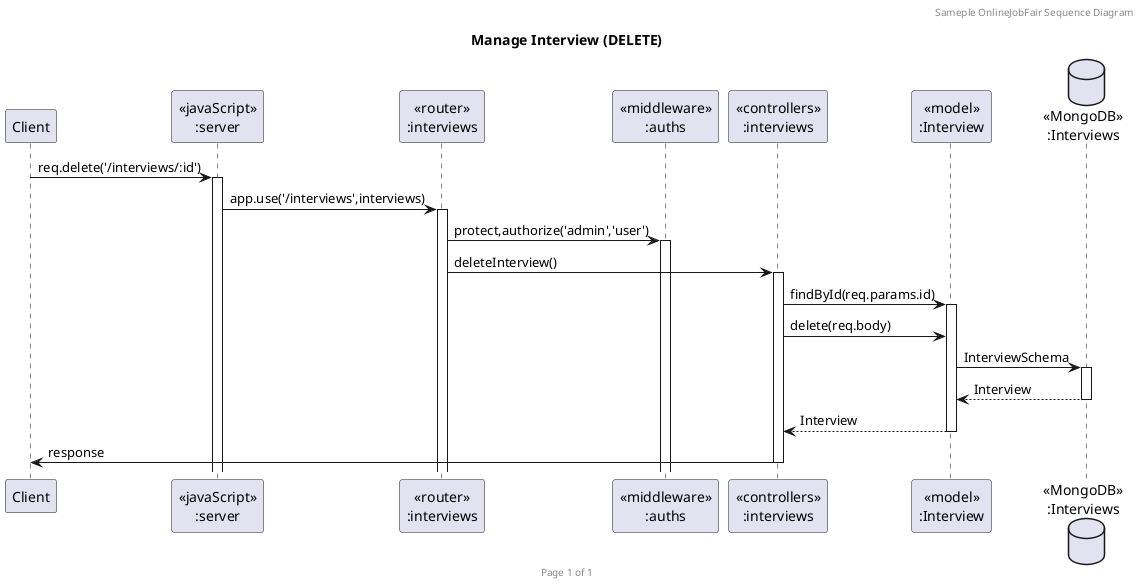 @startuml Manage Interview (DELETE)

header Sameple OnlineJobFair Sequence Diagram
footer Page %page% of %lastpage%
title "Manage Interview (DELETE)"

participant "Client" as client
participant "<<javaScript>>\n:server" as server
participant "<<router>>\n:interviews" as routerInterviews
participant "<<middleware>>\n:auths" as auth
participant "<<controllers>>\n:interviews" as controllersInterviews
participant "<<model>>\n:Interview" as modelInterview
database "<<MongoDB>>\n:Interviews" as InterviewsDatabase

client->server ++:req.delete('/interviews/:id')
server->routerInterviews ++:app.use('/interviews',interviews)
routerInterviews -> auth ++:protect,authorize('admin','user')
routerInterviews -> controllersInterviews ++:deleteInterview()
controllersInterviews->modelInterview ++:findById(req.params.id)
controllersInterviews->modelInterview :delete(req.body)
modelInterview ->InterviewsDatabase ++: InterviewSchema
InterviewsDatabase --> modelInterview --: Interview
controllersInterviews <-- modelInterview --:Interview
controllersInterviews->client --:response

@enduml